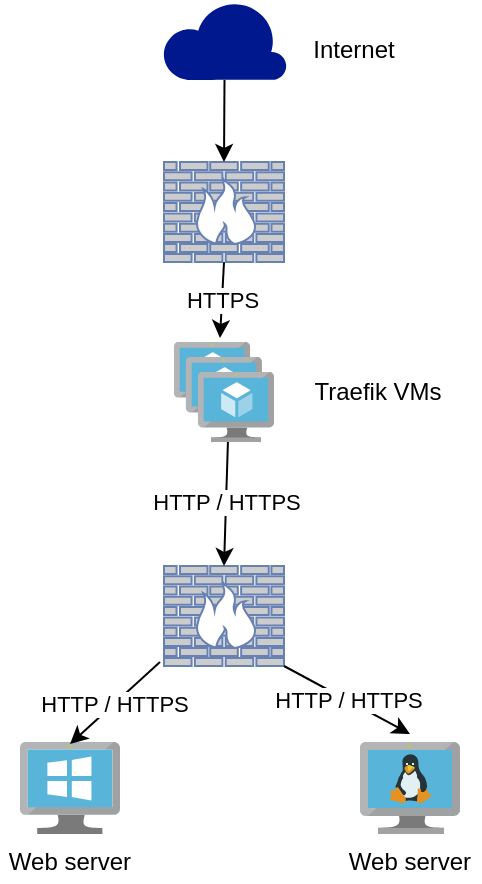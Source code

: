 <mxfile>
    <diagram id="vCifF6vJfRn_3zVweyqM" name="Page-1">
        <mxGraphModel dx="1026" dy="790" grid="1" gridSize="10" guides="1" tooltips="1" connect="1" arrows="1" fold="1" page="1" pageScale="1" pageWidth="1169" pageHeight="827" math="0" shadow="0">
            <root>
                <mxCell id="0"/>
                <mxCell id="1" parent="0"/>
                <mxCell id="48" value="HTTPS" style="edgeStyle=none;rounded=1;sketch=0;orthogonalLoop=1;jettySize=auto;html=1;exitX=0.5;exitY=1;exitDx=0;exitDy=0;exitPerimeter=0;shadow=0;entryX=0.46;entryY=-0.04;entryDx=0;entryDy=0;entryPerimeter=0;" parent="1" source="14" edge="1" target="72">
                    <mxGeometry relative="1" as="geometry">
                        <mxPoint x="582" y="360" as="targetPoint"/>
                        <mxPoint x="582" y="330" as="sourcePoint"/>
                    </mxGeometry>
                </mxCell>
                <mxCell id="14" value="" style="fontColor=#0066CC;verticalAlign=top;verticalLabelPosition=bottom;labelPosition=center;align=center;html=1;outlineConnect=0;fillColor=#CCCCCC;strokeColor=#6881B3;gradientColor=none;gradientDirection=north;strokeWidth=2;shape=mxgraph.networks.firewall;" parent="1" vertex="1">
                    <mxGeometry x="552" y="260" width="60" height="50" as="geometry"/>
                </mxCell>
                <mxCell id="45" style="rounded=0;orthogonalLoop=1;jettySize=auto;html=1;exitX=0.5;exitY=1;exitDx=0;exitDy=0;exitPerimeter=0;entryX=0.5;entryY=0;entryDx=0;entryDy=0;entryPerimeter=0;" parent="1" source="25" target="14" edge="1">
                    <mxGeometry relative="1" as="geometry"/>
                </mxCell>
                <mxCell id="25" value="" style="aspect=fixed;pointerEvents=1;shadow=0;dashed=0;html=1;strokeColor=none;labelPosition=center;verticalLabelPosition=bottom;verticalAlign=top;align=center;fillColor=#00188D;shape=mxgraph.azure.cloud" parent="1" vertex="1">
                    <mxGeometry x="551" y="179" width="62.5" height="40" as="geometry"/>
                </mxCell>
                <mxCell id="26" value="" style="fontColor=#0066CC;verticalAlign=top;verticalLabelPosition=bottom;labelPosition=center;align=center;html=1;outlineConnect=0;fillColor=#CCCCCC;strokeColor=#6881B3;gradientColor=none;gradientDirection=north;strokeWidth=2;shape=mxgraph.networks.firewall;" parent="1" vertex="1">
                    <mxGeometry x="552" y="462" width="60" height="50" as="geometry"/>
                </mxCell>
                <mxCell id="44" value="Internet" style="text;html=1;strokeColor=none;fillColor=none;align=center;verticalAlign=middle;whiteSpace=wrap;rounded=0;" parent="1" vertex="1">
                    <mxGeometry x="627" y="194" width="40" height="20" as="geometry"/>
                </mxCell>
                <mxCell id="49" value="HTTP / HTTPS" style="edgeStyle=none;rounded=1;sketch=0;orthogonalLoop=1;jettySize=auto;html=1;exitX=0.54;exitY=0.98;exitDx=0;exitDy=0;exitPerimeter=0;entryX=0.5;entryY=0;entryDx=0;entryDy=0;entryPerimeter=0;shadow=0;" parent="1" source="72" target="26" edge="1">
                    <mxGeometry relative="1" as="geometry">
                        <mxPoint x="582" y="408" as="sourcePoint"/>
                    </mxGeometry>
                </mxCell>
                <mxCell id="72" value="" style="aspect=fixed;html=1;points=[];align=center;image;fontSize=12;image=img/lib/mscae/VM_Scale_Set.svg;" vertex="1" parent="1">
                    <mxGeometry x="557" y="350" width="50" height="50" as="geometry"/>
                </mxCell>
                <mxCell id="74" value="" style="aspect=fixed;html=1;points=[];align=center;image;fontSize=12;image=img/lib/mscae/VirtualMachineWindows.svg;" vertex="1" parent="1">
                    <mxGeometry x="480" y="550" width="50" height="46" as="geometry"/>
                </mxCell>
                <mxCell id="77" value="" style="aspect=fixed;html=1;points=[];align=center;image;fontSize=12;image=img/lib/mscae/VM_Linux.svg;" vertex="1" parent="1">
                    <mxGeometry x="650" y="550" width="50" height="46" as="geometry"/>
                </mxCell>
                <mxCell id="78" value="HTTP / HTTPS" style="edgeStyle=none;rounded=1;sketch=0;orthogonalLoop=1;jettySize=auto;html=1;exitX=1;exitY=1;exitDx=0;exitDy=0;exitPerimeter=0;entryX=0.5;entryY=-0.087;entryDx=0;entryDy=0;entryPerimeter=0;shadow=0;" edge="1" parent="1" source="26" target="77">
                    <mxGeometry relative="1" as="geometry">
                        <mxPoint x="594" y="409" as="sourcePoint"/>
                        <mxPoint x="592" y="472" as="targetPoint"/>
                    </mxGeometry>
                </mxCell>
                <mxCell id="79" value="HTTP / HTTPS" style="edgeStyle=none;rounded=1;sketch=0;orthogonalLoop=1;jettySize=auto;html=1;entryX=0.5;entryY=0.022;entryDx=0;entryDy=0;entryPerimeter=0;shadow=0;" edge="1" parent="1" target="74">
                    <mxGeometry relative="1" as="geometry">
                        <mxPoint x="550" y="510" as="sourcePoint"/>
                        <mxPoint x="685" y="555.998" as="targetPoint"/>
                    </mxGeometry>
                </mxCell>
                <mxCell id="80" value="Traefik VMs" style="text;html=1;strokeColor=none;fillColor=none;align=center;verticalAlign=middle;whiteSpace=wrap;rounded=0;" vertex="1" parent="1">
                    <mxGeometry x="613.5" y="365" width="90" height="20" as="geometry"/>
                </mxCell>
                <mxCell id="81" value="Web server" style="text;html=1;strokeColor=none;fillColor=none;align=center;verticalAlign=middle;whiteSpace=wrap;rounded=0;" vertex="1" parent="1">
                    <mxGeometry x="470" y="600" width="70" height="20" as="geometry"/>
                </mxCell>
                <mxCell id="82" value="Web server" style="text;html=1;strokeColor=none;fillColor=none;align=center;verticalAlign=middle;whiteSpace=wrap;rounded=0;" vertex="1" parent="1">
                    <mxGeometry x="640" y="600" width="70" height="20" as="geometry"/>
                </mxCell>
            </root>
        </mxGraphModel>
    </diagram>
</mxfile>